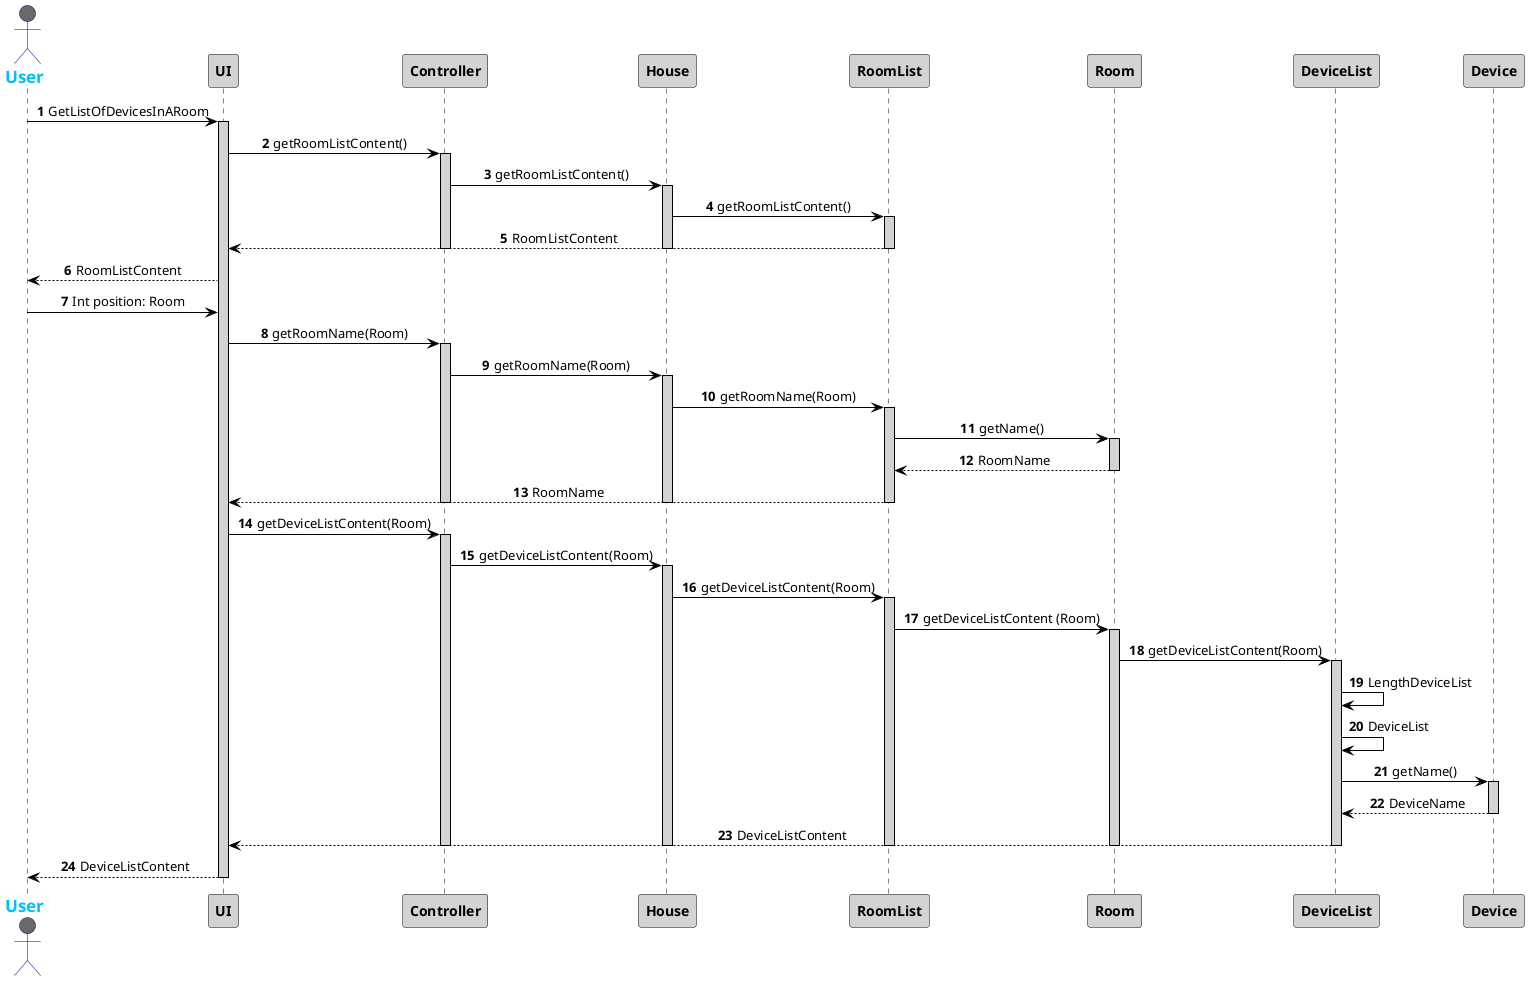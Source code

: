 @startuml
skinparam sequenceMessageAlign center
skinparam sequence {
	ArrowColor Black
	ActorBorderColor DarkBlue
	LifeLineBorderColor black
	LifeLineBackgroundColor LightGrey

	ParticipantBorderColor Black
	ParticipantBackgroundColor LightGrey
	ParticipantFontStyle Bold

	ActorBackgroundColor DimGrey
	ActorFontColor DeepSkyBlue
	ActorFontStyle Bold
	ActorFontSize 17
	ActorFontName Aapex
}

autonumber
actor User
User -> UI: GetListOfDevicesInARoom
activate UI
UI -> Controller: getRoomListContent()
activate Controller
Controller -> House: getRoomListContent()
activate House
House -> RoomList: getRoomListContent()
activate RoomList
UI <-- RoomList: RoomListContent
deactivate RoomList
deactivate House
deactivate Controller
User <-- UI: RoomListContent


User -> UI: Int position: Room
UI -> Controller: getRoomName(Room)
activate Controller
Controller -> House: getRoomName(Room)
activate House
House -> RoomList: getRoomName(Room)
activate RoomList
RoomList -> Room: getName()
activate Room
RoomList <-- Room: RoomName
deactivate Room
UI <-- RoomList: RoomName
deactivate RoomList
deactivate House
deactivate Controller
UI -> Controller: getDeviceListContent(Room)
activate Controller
Controller -> House: getDeviceListContent(Room)
activate House
House -> RoomList: getDeviceListContent(Room)
activate RoomList
RoomList -> Room: getDeviceListContent (Room)
activate Room
Room -> DeviceList: getDeviceListContent(Room)
activate DeviceList
DeviceList -> DeviceList: LengthDeviceList
DeviceList -> DeviceList: DeviceList
DeviceList -> Device: getName()
activate Device
DeviceList <-- Device: DeviceName
deactivate Device
UI <-- DeviceList: DeviceListContent
deactivate DeviceList
deactivate Room
deactivate RoomList
deactivate House
deactivate Controller
User <-- UI: DeviceListContent
deactivate UI
@enduml